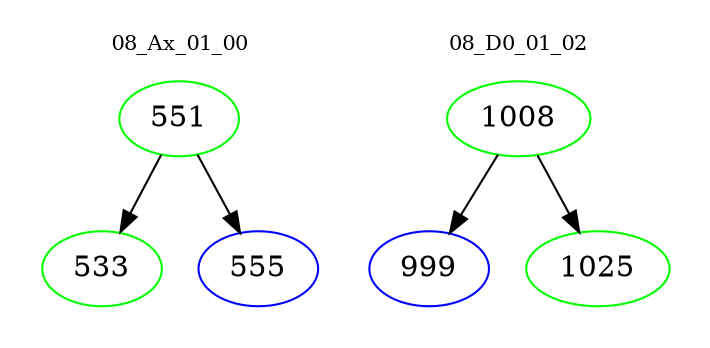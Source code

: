 digraph{
subgraph cluster_0 {
color = white
label = "08_Ax_01_00";
fontsize=10;
T0_551 [label="551", color="green"]
T0_551 -> T0_533 [color="black"]
T0_533 [label="533", color="green"]
T0_551 -> T0_555 [color="black"]
T0_555 [label="555", color="blue"]
}
subgraph cluster_1 {
color = white
label = "08_D0_01_02";
fontsize=10;
T1_1008 [label="1008", color="green"]
T1_1008 -> T1_999 [color="black"]
T1_999 [label="999", color="blue"]
T1_1008 -> T1_1025 [color="black"]
T1_1025 [label="1025", color="green"]
}
}
